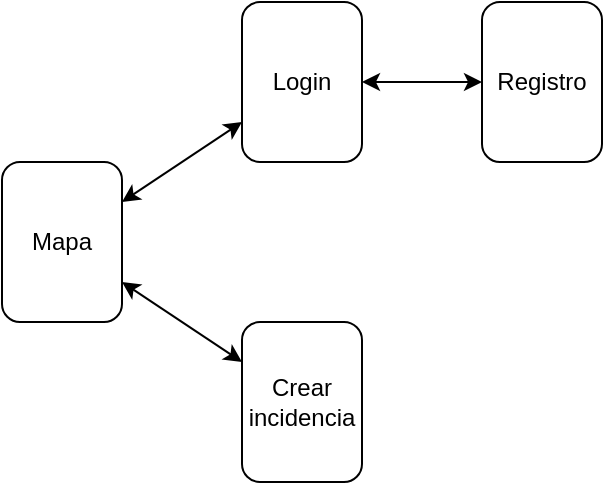 <mxfile>
    <diagram id="Nx4wgYnkWp44yBEpdx59" name="Page-1">
        <mxGraphModel dx="639" dy="757" grid="1" gridSize="10" guides="1" tooltips="1" connect="1" arrows="1" fold="1" page="1" pageScale="1" pageWidth="850" pageHeight="1100" math="0" shadow="0">
            <root>
                <mxCell id="0"/>
                <mxCell id="1" parent="0"/>
                <mxCell id="13" style="edgeStyle=none;html=1;startArrow=classic;startFill=1;" edge="1" parent="1" source="2" target="12">
                    <mxGeometry relative="1" as="geometry"/>
                </mxCell>
                <mxCell id="2" value="Mapa" style="rounded=1;whiteSpace=wrap;html=1;" vertex="1" parent="1">
                    <mxGeometry x="200" y="240" width="60" height="80" as="geometry"/>
                </mxCell>
                <mxCell id="11" style="edgeStyle=none;html=1;startArrow=classic;startFill=1;" edge="1" parent="1" source="3" target="8">
                    <mxGeometry relative="1" as="geometry"/>
                </mxCell>
                <mxCell id="3" value="Login" style="rounded=1;whiteSpace=wrap;html=1;" vertex="1" parent="1">
                    <mxGeometry x="320" y="160" width="60" height="80" as="geometry"/>
                </mxCell>
                <mxCell id="7" value="" style="endArrow=classic;html=1;startArrow=classic;startFill=1;" edge="1" parent="1" source="2" target="3">
                    <mxGeometry width="50" height="50" relative="1" as="geometry">
                        <mxPoint x="210" y="460" as="sourcePoint"/>
                        <mxPoint x="260" y="410" as="targetPoint"/>
                    </mxGeometry>
                </mxCell>
                <mxCell id="8" value="Registro" style="rounded=1;whiteSpace=wrap;html=1;" vertex="1" parent="1">
                    <mxGeometry x="440" y="160" width="60" height="80" as="geometry"/>
                </mxCell>
                <mxCell id="12" value="Crear incidencia" style="rounded=1;whiteSpace=wrap;html=1;" vertex="1" parent="1">
                    <mxGeometry x="320" y="320" width="60" height="80" as="geometry"/>
                </mxCell>
            </root>
        </mxGraphModel>
    </diagram>
</mxfile>